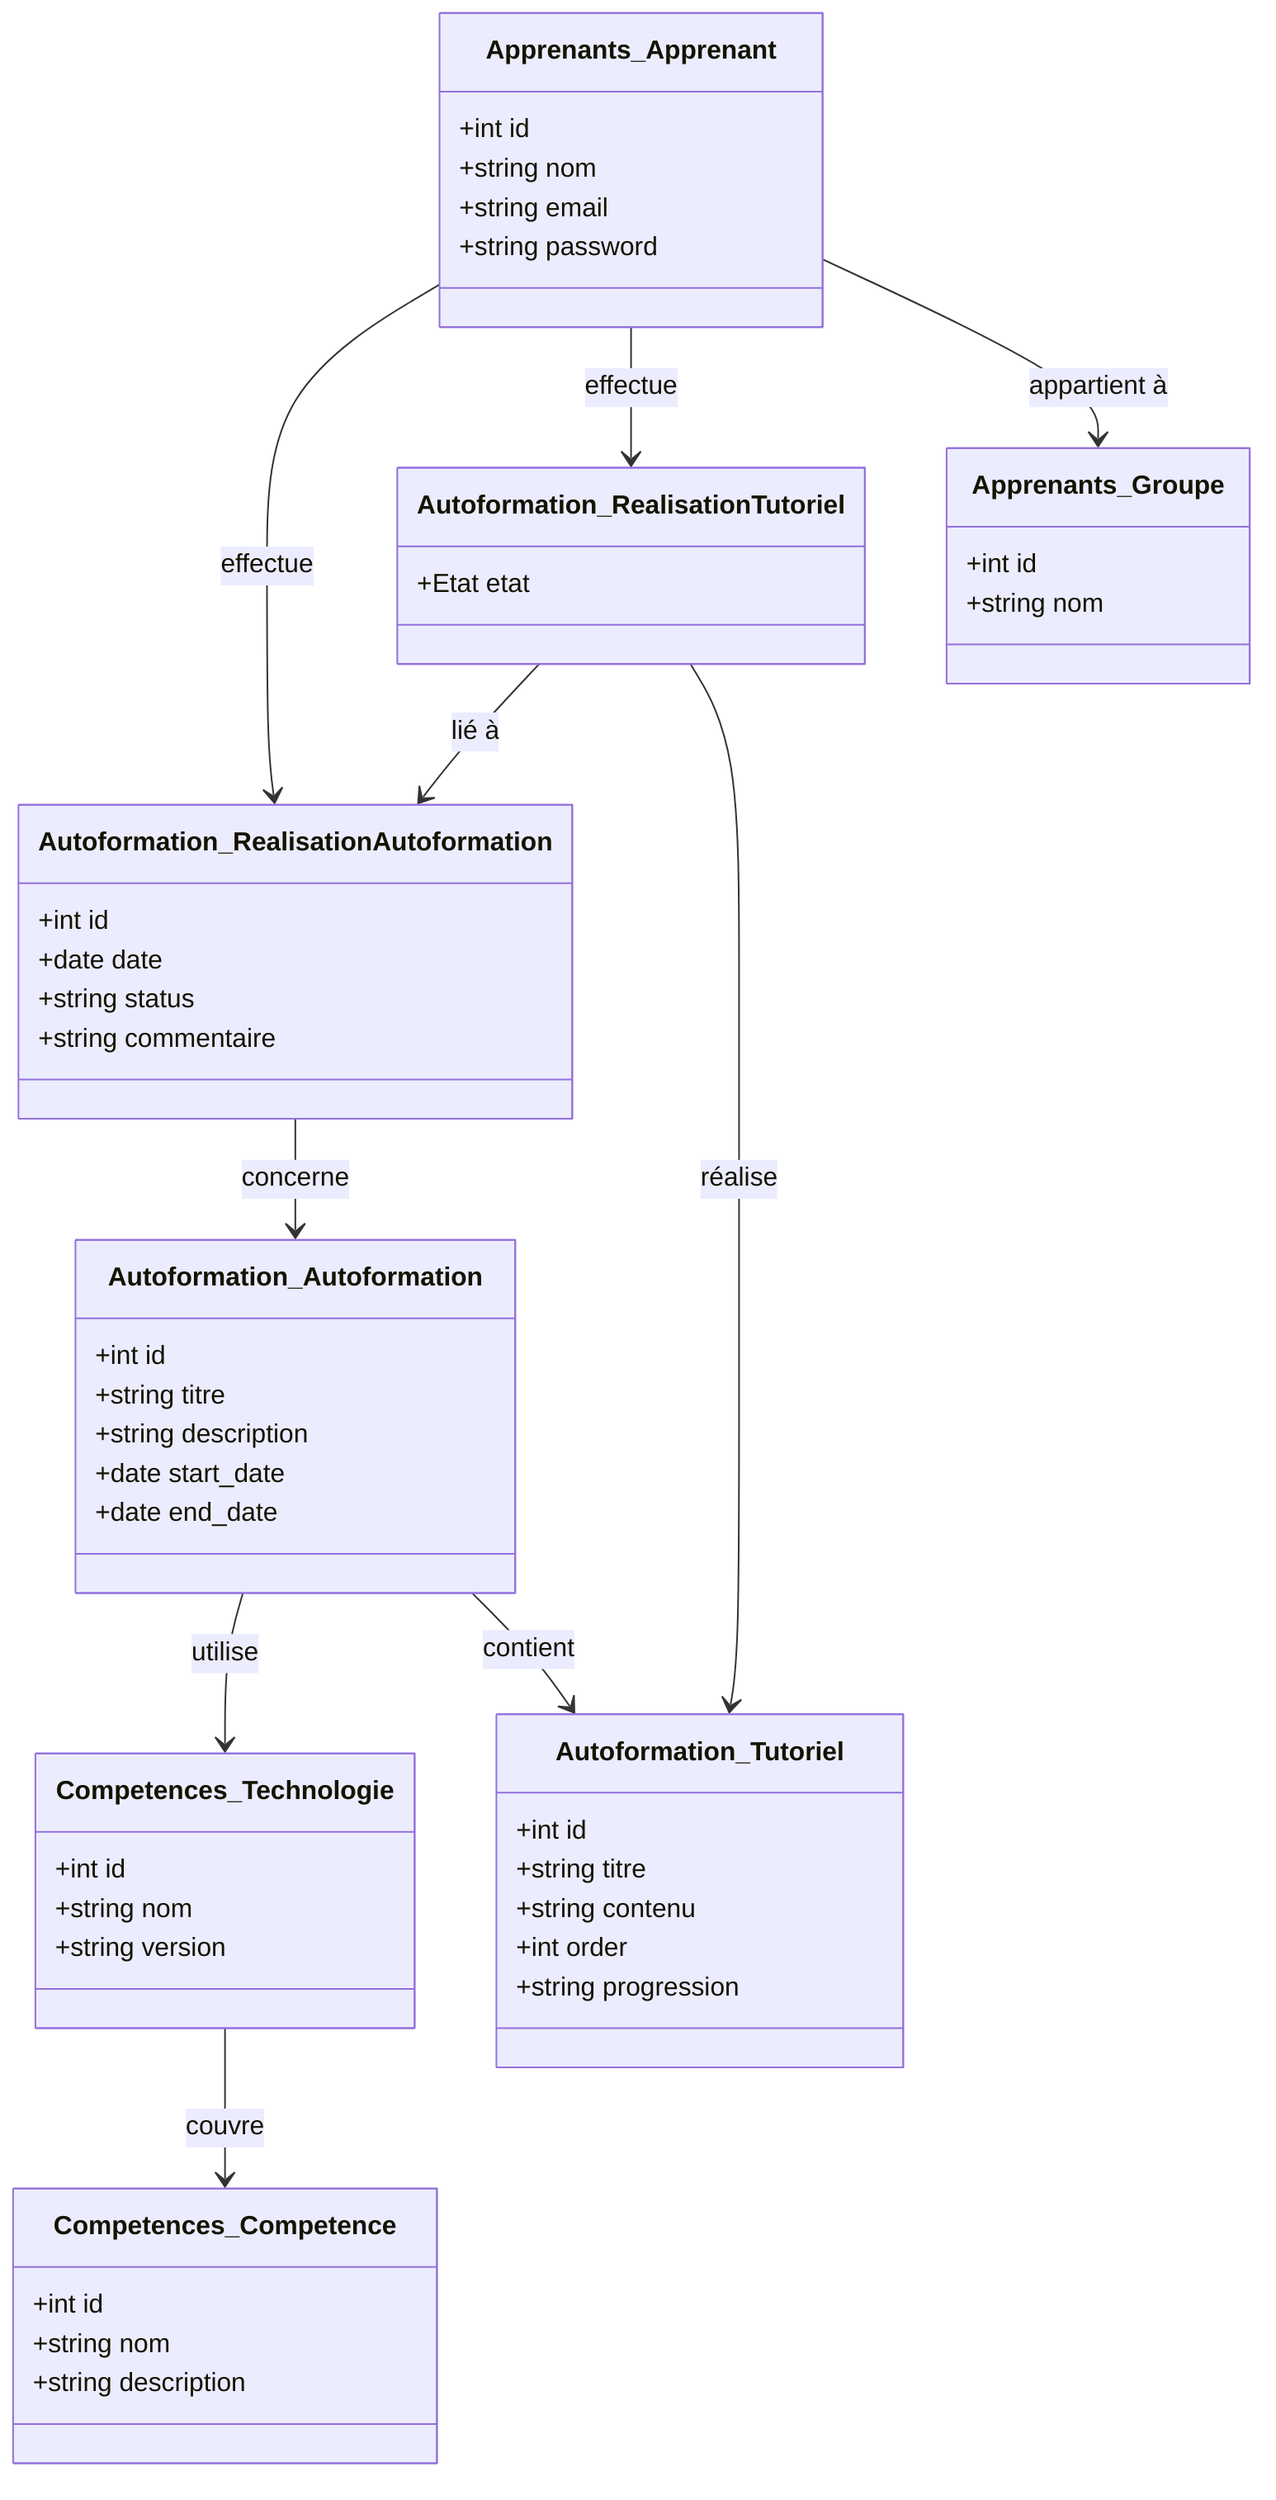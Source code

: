 classDiagram

%% === PkgApprenants ===
class Apprenants_Apprenant {
  +int id
  +string nom
  +string email
  +string password
}

class Apprenants_Groupe {
  +int id
  +string nom
}

%% === PkgAutoformation ===
class Autoformation_Autoformation {
  +int id
  +string titre
  +string description
  +date start_date
  +date end_date
}

class Autoformation_Tutoriel {
  +int id
  +string titre
  +string contenu
  +int order
  +string progression
}

class Autoformation_RealisationAutoformation {
  +int id
  +date date
  +string status
  +string commentaire
}

class Autoformation_RealisationTutoriel {
  +Etat etat
}

%% === PkgCompetences ===
class Competences_Technologie {
  +int id
  +string nom
  +string version
}

class Competences_Competence {
  +int id
  +string nom
  +string description
}

%% === Relationships ===
Apprenants_Apprenant --> Autoformation_RealisationAutoformation : effectue
Apprenants_Apprenant --> Autoformation_RealisationTutoriel : effectue
Apprenants_Apprenant --> Apprenants_Groupe : appartient à

Autoformation_RealisationTutoriel --> Autoformation_RealisationAutoformation : lié à
Autoformation_RealisationAutoformation --> Autoformation_Autoformation : concerne

Autoformation_Autoformation --> Competences_Technologie : utilise
Competences_Technologie --> Competences_Competence : couvre

Autoformation_Autoformation --> Autoformation_Tutoriel : contient
Autoformation_RealisationTutoriel --> Autoformation_Tutoriel : réalise